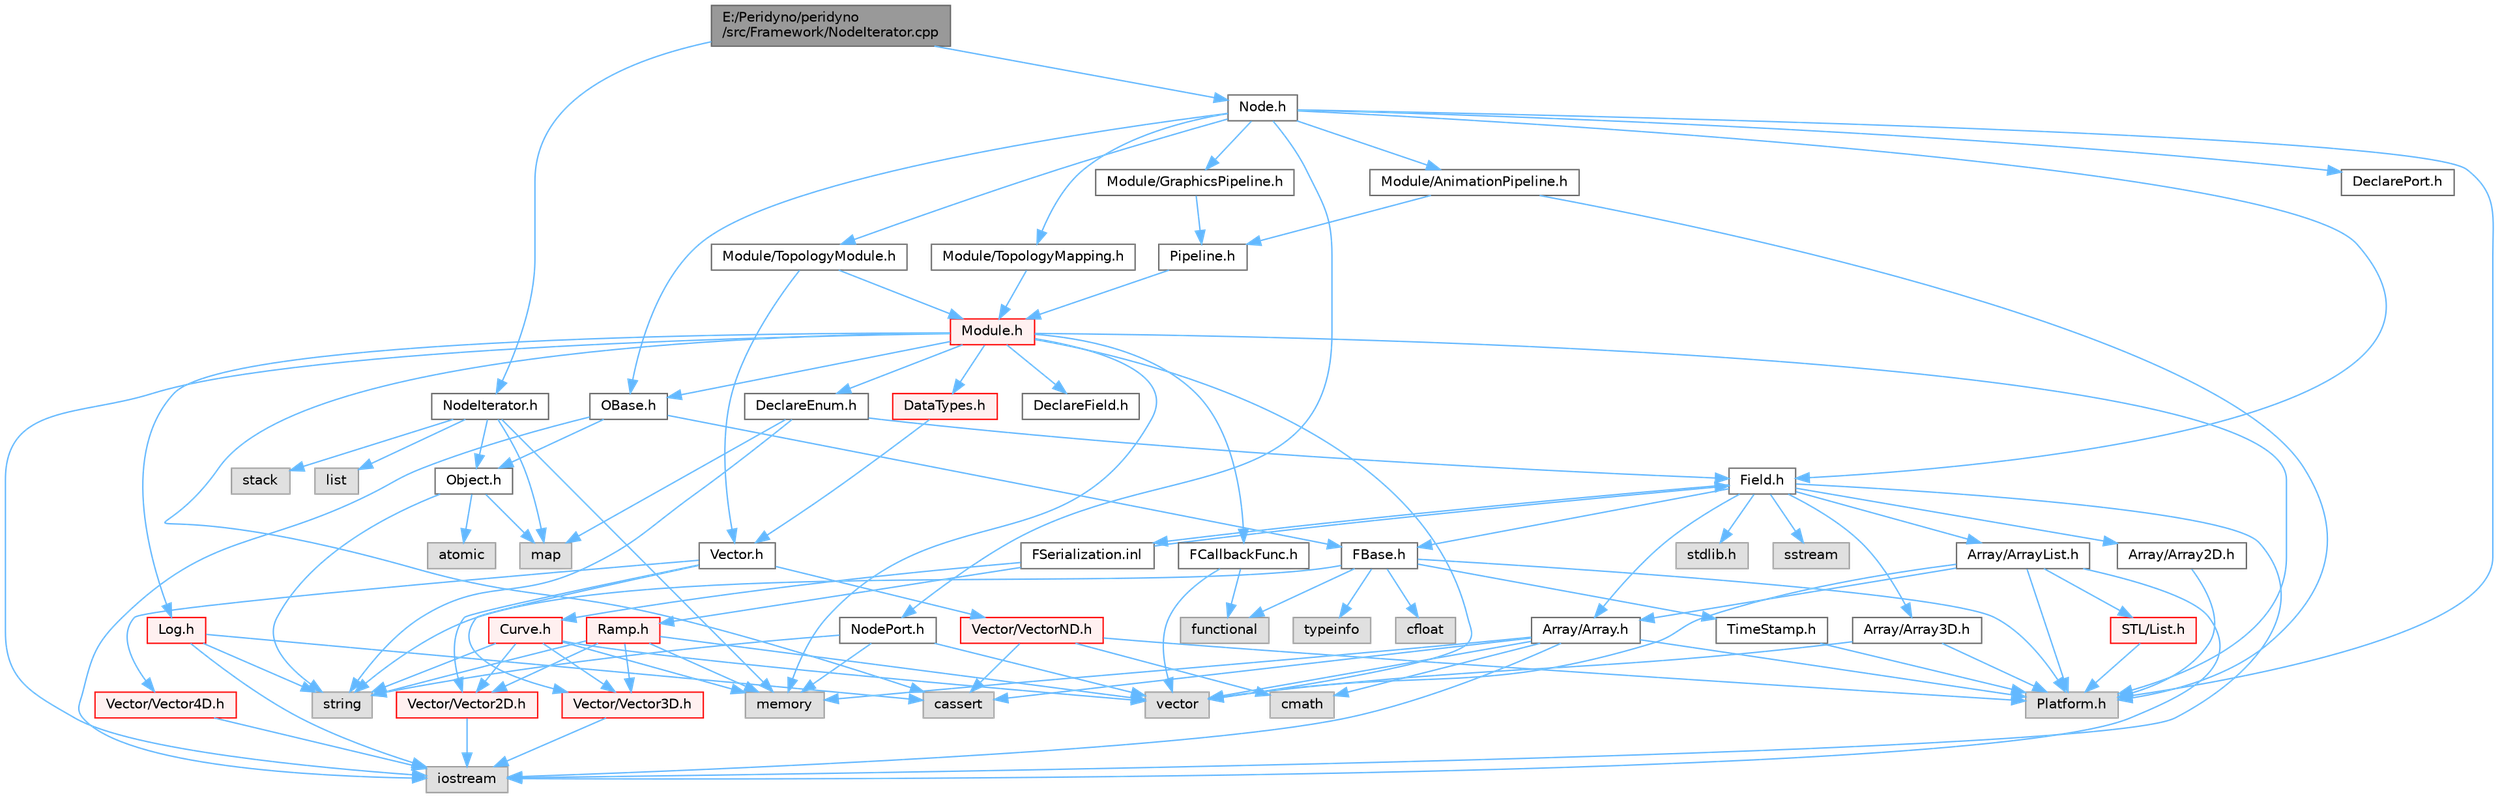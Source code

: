 digraph "E:/Peridyno/peridyno/src/Framework/NodeIterator.cpp"
{
 // LATEX_PDF_SIZE
  bgcolor="transparent";
  edge [fontname=Helvetica,fontsize=10,labelfontname=Helvetica,labelfontsize=10];
  node [fontname=Helvetica,fontsize=10,shape=box,height=0.2,width=0.4];
  Node1 [id="Node000001",label="E:/Peridyno/peridyno\l/src/Framework/NodeIterator.cpp",height=0.2,width=0.4,color="gray40", fillcolor="grey60", style="filled", fontcolor="black",tooltip=" "];
  Node1 -> Node2 [id="edge1_Node000001_Node000002",color="steelblue1",style="solid",tooltip=" "];
  Node2 [id="Node000002",label="NodeIterator.h",height=0.2,width=0.4,color="grey40", fillcolor="white", style="filled",URL="$_node_iterator_8h.html",tooltip=" "];
  Node2 -> Node3 [id="edge2_Node000002_Node000003",color="steelblue1",style="solid",tooltip=" "];
  Node3 [id="Node000003",label="stack",height=0.2,width=0.4,color="grey60", fillcolor="#E0E0E0", style="filled",tooltip=" "];
  Node2 -> Node4 [id="edge3_Node000002_Node000004",color="steelblue1",style="solid",tooltip=" "];
  Node4 [id="Node000004",label="list",height=0.2,width=0.4,color="grey60", fillcolor="#E0E0E0", style="filled",tooltip=" "];
  Node2 -> Node5 [id="edge4_Node000002_Node000005",color="steelblue1",style="solid",tooltip=" "];
  Node5 [id="Node000005",label="map",height=0.2,width=0.4,color="grey60", fillcolor="#E0E0E0", style="filled",tooltip=" "];
  Node2 -> Node6 [id="edge5_Node000002_Node000006",color="steelblue1",style="solid",tooltip=" "];
  Node6 [id="Node000006",label="memory",height=0.2,width=0.4,color="grey60", fillcolor="#E0E0E0", style="filled",tooltip=" "];
  Node2 -> Node7 [id="edge6_Node000002_Node000007",color="steelblue1",style="solid",tooltip=" "];
  Node7 [id="Node000007",label="Object.h",height=0.2,width=0.4,color="grey40", fillcolor="white", style="filled",URL="$_object_8h.html",tooltip=" "];
  Node7 -> Node8 [id="edge7_Node000007_Node000008",color="steelblue1",style="solid",tooltip=" "];
  Node8 [id="Node000008",label="string",height=0.2,width=0.4,color="grey60", fillcolor="#E0E0E0", style="filled",tooltip=" "];
  Node7 -> Node9 [id="edge8_Node000007_Node000009",color="steelblue1",style="solid",tooltip=" "];
  Node9 [id="Node000009",label="atomic",height=0.2,width=0.4,color="grey60", fillcolor="#E0E0E0", style="filled",tooltip=" "];
  Node7 -> Node5 [id="edge9_Node000007_Node000005",color="steelblue1",style="solid",tooltip=" "];
  Node1 -> Node10 [id="edge10_Node000001_Node000010",color="steelblue1",style="solid",tooltip=" "];
  Node10 [id="Node000010",label="Node.h",height=0.2,width=0.4,color="grey40", fillcolor="white", style="filled",URL="$_node_8h.html",tooltip=" "];
  Node10 -> Node11 [id="edge11_Node000010_Node000011",color="steelblue1",style="solid",tooltip=" "];
  Node11 [id="Node000011",label="OBase.h",height=0.2,width=0.4,color="grey40", fillcolor="white", style="filled",URL="$_o_base_8h.html",tooltip=" "];
  Node11 -> Node12 [id="edge12_Node000011_Node000012",color="steelblue1",style="solid",tooltip=" "];
  Node12 [id="Node000012",label="iostream",height=0.2,width=0.4,color="grey60", fillcolor="#E0E0E0", style="filled",tooltip=" "];
  Node11 -> Node13 [id="edge13_Node000011_Node000013",color="steelblue1",style="solid",tooltip=" "];
  Node13 [id="Node000013",label="FBase.h",height=0.2,width=0.4,color="grey40", fillcolor="white", style="filled",URL="$_f_base_8h.html",tooltip=" "];
  Node13 -> Node14 [id="edge14_Node000013_Node000014",color="steelblue1",style="solid",tooltip=" "];
  Node14 [id="Node000014",label="Platform.h",height=0.2,width=0.4,color="grey60", fillcolor="#E0E0E0", style="filled",tooltip=" "];
  Node13 -> Node15 [id="edge15_Node000013_Node000015",color="steelblue1",style="solid",tooltip=" "];
  Node15 [id="Node000015",label="TimeStamp.h",height=0.2,width=0.4,color="grey40", fillcolor="white", style="filled",URL="$_time_stamp_8h.html",tooltip=" "];
  Node15 -> Node14 [id="edge16_Node000015_Node000014",color="steelblue1",style="solid",tooltip=" "];
  Node13 -> Node16 [id="edge17_Node000013_Node000016",color="steelblue1",style="solid",tooltip=" "];
  Node16 [id="Node000016",label="typeinfo",height=0.2,width=0.4,color="grey60", fillcolor="#E0E0E0", style="filled",tooltip=" "];
  Node13 -> Node8 [id="edge18_Node000013_Node000008",color="steelblue1",style="solid",tooltip=" "];
  Node13 -> Node17 [id="edge19_Node000013_Node000017",color="steelblue1",style="solid",tooltip=" "];
  Node17 [id="Node000017",label="functional",height=0.2,width=0.4,color="grey60", fillcolor="#E0E0E0", style="filled",tooltip=" "];
  Node13 -> Node18 [id="edge20_Node000013_Node000018",color="steelblue1",style="solid",tooltip=" "];
  Node18 [id="Node000018",label="cfloat",height=0.2,width=0.4,color="grey60", fillcolor="#E0E0E0", style="filled",tooltip=" "];
  Node11 -> Node7 [id="edge21_Node000011_Node000007",color="steelblue1",style="solid",tooltip=" "];
  Node10 -> Node19 [id="edge22_Node000010_Node000019",color="steelblue1",style="solid",tooltip=" "];
  Node19 [id="Node000019",label="Field.h",height=0.2,width=0.4,color="grey40", fillcolor="white", style="filled",URL="$_field_8h.html",tooltip=" "];
  Node19 -> Node12 [id="edge23_Node000019_Node000012",color="steelblue1",style="solid",tooltip=" "];
  Node19 -> Node20 [id="edge24_Node000019_Node000020",color="steelblue1",style="solid",tooltip=" "];
  Node20 [id="Node000020",label="stdlib.h",height=0.2,width=0.4,color="grey60", fillcolor="#E0E0E0", style="filled",tooltip=" "];
  Node19 -> Node21 [id="edge25_Node000019_Node000021",color="steelblue1",style="solid",tooltip=" "];
  Node21 [id="Node000021",label="sstream",height=0.2,width=0.4,color="grey60", fillcolor="#E0E0E0", style="filled",tooltip=" "];
  Node19 -> Node13 [id="edge26_Node000019_Node000013",color="steelblue1",style="solid",tooltip=" "];
  Node19 -> Node22 [id="edge27_Node000019_Node000022",color="steelblue1",style="solid",tooltip=" "];
  Node22 [id="Node000022",label="Array/Array.h",height=0.2,width=0.4,color="grey40", fillcolor="white", style="filled",URL="$_array_8h.html",tooltip=" "];
  Node22 -> Node14 [id="edge28_Node000022_Node000014",color="steelblue1",style="solid",tooltip=" "];
  Node22 -> Node23 [id="edge29_Node000022_Node000023",color="steelblue1",style="solid",tooltip=" "];
  Node23 [id="Node000023",label="cassert",height=0.2,width=0.4,color="grey60", fillcolor="#E0E0E0", style="filled",tooltip=" "];
  Node22 -> Node24 [id="edge30_Node000022_Node000024",color="steelblue1",style="solid",tooltip=" "];
  Node24 [id="Node000024",label="vector",height=0.2,width=0.4,color="grey60", fillcolor="#E0E0E0", style="filled",tooltip=" "];
  Node22 -> Node12 [id="edge31_Node000022_Node000012",color="steelblue1",style="solid",tooltip=" "];
  Node22 -> Node6 [id="edge32_Node000022_Node000006",color="steelblue1",style="solid",tooltip=" "];
  Node22 -> Node25 [id="edge33_Node000022_Node000025",color="steelblue1",style="solid",tooltip=" "];
  Node25 [id="Node000025",label="cmath",height=0.2,width=0.4,color="grey60", fillcolor="#E0E0E0", style="filled",tooltip=" "];
  Node19 -> Node26 [id="edge34_Node000019_Node000026",color="steelblue1",style="solid",tooltip=" "];
  Node26 [id="Node000026",label="Array/Array2D.h",height=0.2,width=0.4,color="grey40", fillcolor="white", style="filled",URL="$_array2_d_8h.html",tooltip=" "];
  Node26 -> Node14 [id="edge35_Node000026_Node000014",color="steelblue1",style="solid",tooltip=" "];
  Node19 -> Node27 [id="edge36_Node000019_Node000027",color="steelblue1",style="solid",tooltip=" "];
  Node27 [id="Node000027",label="Array/Array3D.h",height=0.2,width=0.4,color="grey40", fillcolor="white", style="filled",URL="$_array3_d_8h.html",tooltip=" "];
  Node27 -> Node14 [id="edge37_Node000027_Node000014",color="steelblue1",style="solid",tooltip=" "];
  Node27 -> Node24 [id="edge38_Node000027_Node000024",color="steelblue1",style="solid",tooltip=" "];
  Node19 -> Node28 [id="edge39_Node000019_Node000028",color="steelblue1",style="solid",tooltip=" "];
  Node28 [id="Node000028",label="Array/ArrayList.h",height=0.2,width=0.4,color="grey40", fillcolor="white", style="filled",URL="$_array_list_8h.html",tooltip=" "];
  Node28 -> Node24 [id="edge40_Node000028_Node000024",color="steelblue1",style="solid",tooltip=" "];
  Node28 -> Node12 [id="edge41_Node000028_Node000012",color="steelblue1",style="solid",tooltip=" "];
  Node28 -> Node14 [id="edge42_Node000028_Node000014",color="steelblue1",style="solid",tooltip=" "];
  Node28 -> Node29 [id="edge43_Node000028_Node000029",color="steelblue1",style="solid",tooltip=" "];
  Node29 [id="Node000029",label="STL/List.h",height=0.2,width=0.4,color="red", fillcolor="#FFF0F0", style="filled",URL="$_list_8h.html",tooltip=" "];
  Node29 -> Node14 [id="edge44_Node000029_Node000014",color="steelblue1",style="solid",tooltip=" "];
  Node28 -> Node22 [id="edge45_Node000028_Node000022",color="steelblue1",style="solid",tooltip=" "];
  Node19 -> Node69 [id="edge46_Node000019_Node000069",color="steelblue1",style="solid",tooltip=" "];
  Node69 [id="Node000069",label="FSerialization.inl",height=0.2,width=0.4,color="grey40", fillcolor="white", style="filled",URL="$_f_serialization_8inl.html",tooltip=" "];
  Node69 -> Node19 [id="edge47_Node000069_Node000019",color="steelblue1",style="solid",tooltip=" "];
  Node69 -> Node70 [id="edge48_Node000069_Node000070",color="steelblue1",style="solid",tooltip=" "];
  Node70 [id="Node000070",label="Ramp.h",height=0.2,width=0.4,color="red", fillcolor="#FFF0F0", style="filled",URL="$_ramp_8h.html",tooltip=" "];
  Node70 -> Node24 [id="edge49_Node000070_Node000024",color="steelblue1",style="solid",tooltip=" "];
  Node70 -> Node6 [id="edge50_Node000070_Node000006",color="steelblue1",style="solid",tooltip=" "];
  Node70 -> Node8 [id="edge51_Node000070_Node000008",color="steelblue1",style="solid",tooltip=" "];
  Node70 -> Node34 [id="edge52_Node000070_Node000034",color="steelblue1",style="solid",tooltip=" "];
  Node34 [id="Node000034",label="Vector/Vector2D.h",height=0.2,width=0.4,color="red", fillcolor="#FFF0F0", style="filled",URL="$_vector2_d_8h.html",tooltip=" "];
  Node34 -> Node12 [id="edge53_Node000034_Node000012",color="steelblue1",style="solid",tooltip=" "];
  Node70 -> Node40 [id="edge54_Node000070_Node000040",color="steelblue1",style="solid",tooltip=" "];
  Node40 [id="Node000040",label="Vector/Vector3D.h",height=0.2,width=0.4,color="red", fillcolor="#FFF0F0", style="filled",URL="$_vector3_d_8h.html",tooltip=" "];
  Node40 -> Node12 [id="edge55_Node000040_Node000012",color="steelblue1",style="solid",tooltip=" "];
  Node69 -> Node72 [id="edge56_Node000069_Node000072",color="steelblue1",style="solid",tooltip=" "];
  Node72 [id="Node000072",label="Curve.h",height=0.2,width=0.4,color="red", fillcolor="#FFF0F0", style="filled",URL="$_curve_8h.html",tooltip=" "];
  Node72 -> Node24 [id="edge57_Node000072_Node000024",color="steelblue1",style="solid",tooltip=" "];
  Node72 -> Node6 [id="edge58_Node000072_Node000006",color="steelblue1",style="solid",tooltip=" "];
  Node72 -> Node8 [id="edge59_Node000072_Node000008",color="steelblue1",style="solid",tooltip=" "];
  Node72 -> Node34 [id="edge60_Node000072_Node000034",color="steelblue1",style="solid",tooltip=" "];
  Node72 -> Node40 [id="edge61_Node000072_Node000040",color="steelblue1",style="solid",tooltip=" "];
  Node10 -> Node14 [id="edge62_Node000010_Node000014",color="steelblue1",style="solid",tooltip=" "];
  Node10 -> Node73 [id="edge63_Node000010_Node000073",color="steelblue1",style="solid",tooltip=" "];
  Node73 [id="Node000073",label="DeclarePort.h",height=0.2,width=0.4,color="grey40", fillcolor="white", style="filled",URL="$_declare_port_8h.html",tooltip=" "];
  Node10 -> Node74 [id="edge64_Node000010_Node000074",color="steelblue1",style="solid",tooltip=" "];
  Node74 [id="Node000074",label="NodePort.h",height=0.2,width=0.4,color="grey40", fillcolor="white", style="filled",URL="$_node_port_8h.html",tooltip=" "];
  Node74 -> Node8 [id="edge65_Node000074_Node000008",color="steelblue1",style="solid",tooltip=" "];
  Node74 -> Node24 [id="edge66_Node000074_Node000024",color="steelblue1",style="solid",tooltip=" "];
  Node74 -> Node6 [id="edge67_Node000074_Node000006",color="steelblue1",style="solid",tooltip=" "];
  Node10 -> Node75 [id="edge68_Node000010_Node000075",color="steelblue1",style="solid",tooltip=" "];
  Node75 [id="Node000075",label="Module/TopologyModule.h",height=0.2,width=0.4,color="grey40", fillcolor="white", style="filled",URL="$_topology_module_8h.html",tooltip=" "];
  Node75 -> Node33 [id="edge69_Node000075_Node000033",color="steelblue1",style="solid",tooltip=" "];
  Node33 [id="Node000033",label="Vector.h",height=0.2,width=0.4,color="grey40", fillcolor="white", style="filled",URL="$_vector_8h.html",tooltip=" "];
  Node33 -> Node34 [id="edge70_Node000033_Node000034",color="steelblue1",style="solid",tooltip=" "];
  Node33 -> Node40 [id="edge71_Node000033_Node000040",color="steelblue1",style="solid",tooltip=" "];
  Node33 -> Node43 [id="edge72_Node000033_Node000043",color="steelblue1",style="solid",tooltip=" "];
  Node43 [id="Node000043",label="Vector/Vector4D.h",height=0.2,width=0.4,color="red", fillcolor="#FFF0F0", style="filled",URL="$_vector4_d_8h.html",tooltip=" "];
  Node43 -> Node12 [id="edge73_Node000043_Node000012",color="steelblue1",style="solid",tooltip=" "];
  Node33 -> Node46 [id="edge74_Node000033_Node000046",color="steelblue1",style="solid",tooltip=" "];
  Node46 [id="Node000046",label="Vector/VectorND.h",height=0.2,width=0.4,color="red", fillcolor="#FFF0F0", style="filled",URL="$_vector_n_d_8h.html",tooltip=" "];
  Node46 -> Node25 [id="edge75_Node000046_Node000025",color="steelblue1",style="solid",tooltip=" "];
  Node46 -> Node23 [id="edge76_Node000046_Node000023",color="steelblue1",style="solid",tooltip=" "];
  Node46 -> Node14 [id="edge77_Node000046_Node000014",color="steelblue1",style="solid",tooltip=" "];
  Node75 -> Node76 [id="edge78_Node000075_Node000076",color="steelblue1",style="solid",tooltip=" "];
  Node76 [id="Node000076",label="Module.h",height=0.2,width=0.4,color="red", fillcolor="#FFF0F0", style="filled",URL="$_module_8h.html",tooltip=" "];
  Node76 -> Node14 [id="edge79_Node000076_Node000014",color="steelblue1",style="solid",tooltip=" "];
  Node76 -> Node6 [id="edge80_Node000076_Node000006",color="steelblue1",style="solid",tooltip=" "];
  Node76 -> Node24 [id="edge81_Node000076_Node000024",color="steelblue1",style="solid",tooltip=" "];
  Node76 -> Node23 [id="edge82_Node000076_Node000023",color="steelblue1",style="solid",tooltip=" "];
  Node76 -> Node12 [id="edge83_Node000076_Node000012",color="steelblue1",style="solid",tooltip=" "];
  Node76 -> Node11 [id="edge84_Node000076_Node000011",color="steelblue1",style="solid",tooltip=" "];
  Node76 -> Node77 [id="edge85_Node000076_Node000077",color="steelblue1",style="solid",tooltip=" "];
  Node77 [id="Node000077",label="Log.h",height=0.2,width=0.4,color="red", fillcolor="#FFF0F0", style="filled",URL="$_log_8h.html",tooltip=" "];
  Node77 -> Node8 [id="edge86_Node000077_Node000008",color="steelblue1",style="solid",tooltip=" "];
  Node77 -> Node12 [id="edge87_Node000077_Node000012",color="steelblue1",style="solid",tooltip=" "];
  Node77 -> Node23 [id="edge88_Node000077_Node000023",color="steelblue1",style="solid",tooltip=" "];
  Node76 -> Node85 [id="edge89_Node000076_Node000085",color="steelblue1",style="solid",tooltip=" "];
  Node85 [id="Node000085",label="DataTypes.h",height=0.2,width=0.4,color="red", fillcolor="#FFF0F0", style="filled",URL="$_data_types_8h.html",tooltip=" "];
  Node85 -> Node33 [id="edge90_Node000085_Node000033",color="steelblue1",style="solid",tooltip=" "];
  Node76 -> Node90 [id="edge91_Node000076_Node000090",color="steelblue1",style="solid",tooltip=" "];
  Node90 [id="Node000090",label="DeclareEnum.h",height=0.2,width=0.4,color="grey40", fillcolor="white", style="filled",URL="$_declare_enum_8h.html",tooltip=" "];
  Node90 -> Node5 [id="edge92_Node000090_Node000005",color="steelblue1",style="solid",tooltip=" "];
  Node90 -> Node8 [id="edge93_Node000090_Node000008",color="steelblue1",style="solid",tooltip=" "];
  Node90 -> Node19 [id="edge94_Node000090_Node000019",color="steelblue1",style="solid",tooltip=" "];
  Node76 -> Node91 [id="edge95_Node000076_Node000091",color="steelblue1",style="solid",tooltip=" "];
  Node91 [id="Node000091",label="DeclareField.h",height=0.2,width=0.4,color="grey40", fillcolor="white", style="filled",URL="$_declare_field_8h.html",tooltip=" "];
  Node76 -> Node92 [id="edge96_Node000076_Node000092",color="steelblue1",style="solid",tooltip=" "];
  Node92 [id="Node000092",label="FCallbackFunc.h",height=0.2,width=0.4,color="grey40", fillcolor="white", style="filled",URL="$_f_callback_func_8h.html",tooltip=" "];
  Node92 -> Node24 [id="edge97_Node000092_Node000024",color="steelblue1",style="solid",tooltip=" "];
  Node92 -> Node17 [id="edge98_Node000092_Node000017",color="steelblue1",style="solid",tooltip=" "];
  Node10 -> Node95 [id="edge99_Node000010_Node000095",color="steelblue1",style="solid",tooltip=" "];
  Node95 [id="Node000095",label="Module/TopologyMapping.h",height=0.2,width=0.4,color="grey40", fillcolor="white", style="filled",URL="$_topology_mapping_8h.html",tooltip=" "];
  Node95 -> Node76 [id="edge100_Node000095_Node000076",color="steelblue1",style="solid",tooltip=" "];
  Node10 -> Node96 [id="edge101_Node000010_Node000096",color="steelblue1",style="solid",tooltip=" "];
  Node96 [id="Node000096",label="Module/AnimationPipeline.h",height=0.2,width=0.4,color="grey40", fillcolor="white", style="filled",URL="$_animation_pipeline_8h.html",tooltip=" "];
  Node96 -> Node97 [id="edge102_Node000096_Node000097",color="steelblue1",style="solid",tooltip=" "];
  Node97 [id="Node000097",label="Pipeline.h",height=0.2,width=0.4,color="grey40", fillcolor="white", style="filled",URL="$_pipeline_8h.html",tooltip=" "];
  Node97 -> Node76 [id="edge103_Node000097_Node000076",color="steelblue1",style="solid",tooltip=" "];
  Node96 -> Node14 [id="edge104_Node000096_Node000014",color="steelblue1",style="solid",tooltip=" "];
  Node10 -> Node98 [id="edge105_Node000010_Node000098",color="steelblue1",style="solid",tooltip=" "];
  Node98 [id="Node000098",label="Module/GraphicsPipeline.h",height=0.2,width=0.4,color="grey40", fillcolor="white", style="filled",URL="$_graphics_pipeline_8h.html",tooltip=" "];
  Node98 -> Node97 [id="edge106_Node000098_Node000097",color="steelblue1",style="solid",tooltip=" "];
}
